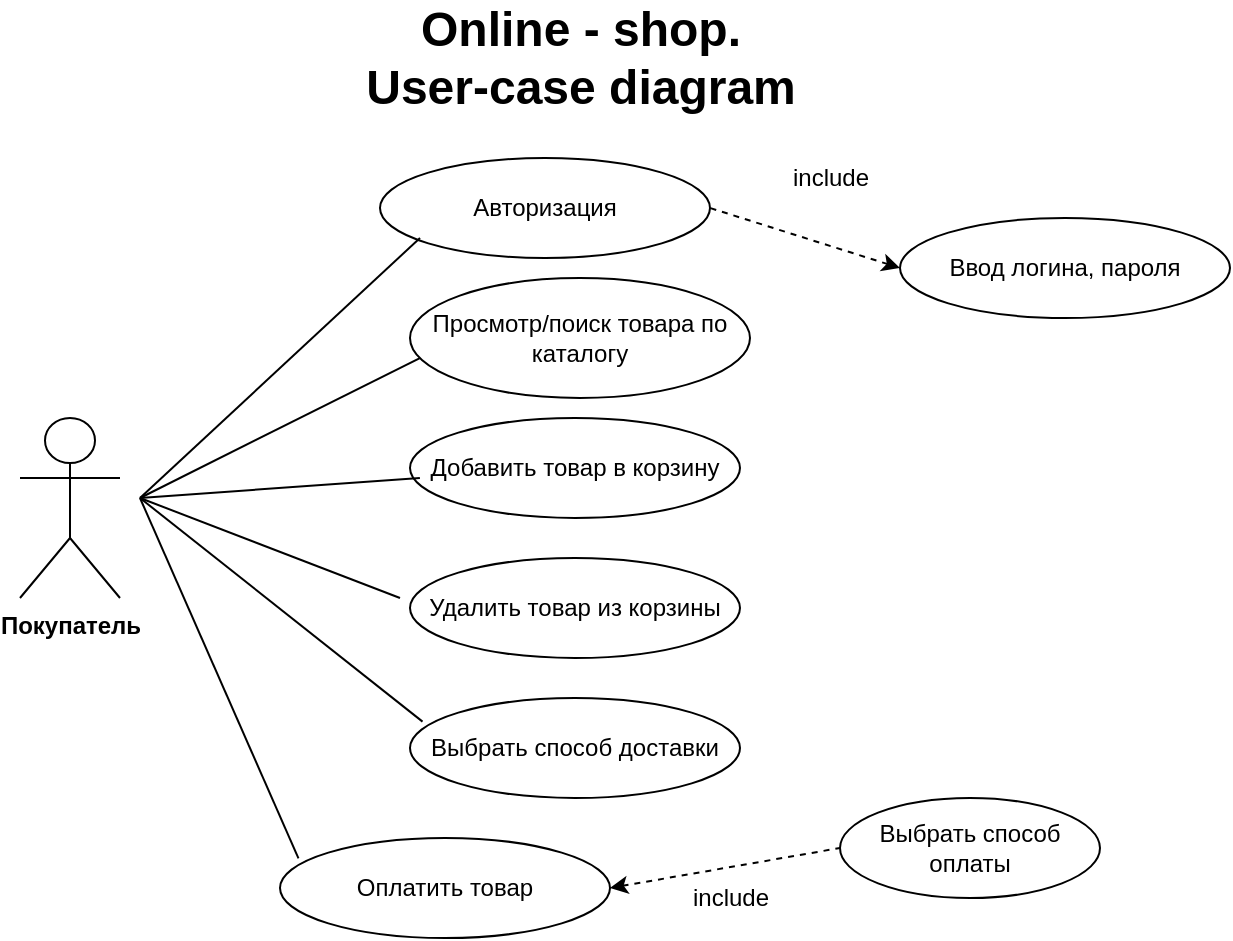 <mxfile version="14.2.9" type="device"><diagram id="KekHy-ESVxo_3wmigrli" name="Page-1"><mxGraphModel dx="1038" dy="548" grid="1" gridSize="10" guides="1" tooltips="1" connect="1" arrows="1" fold="1" page="1" pageScale="1" pageWidth="827" pageHeight="1169" math="0" shadow="0"><root><mxCell id="0"/><mxCell id="1" parent="0"/><mxCell id="4MOXD-LMpZj-gdVEgnC6-1" value="&lt;b&gt;Покупатель&lt;/b&gt;" style="shape=umlActor;verticalLabelPosition=bottom;verticalAlign=top;html=1;outlineConnect=0;" parent="1" vertex="1"><mxGeometry x="40" y="210" width="50" height="90" as="geometry"/></mxCell><mxCell id="4MOXD-LMpZj-gdVEgnC6-2" value="Просмотр/поиск товара по каталогу" style="ellipse;whiteSpace=wrap;html=1;" parent="1" vertex="1"><mxGeometry x="235" y="140" width="170" height="60" as="geometry"/></mxCell><mxCell id="4MOXD-LMpZj-gdVEgnC6-3" value="&lt;font style=&quot;font-size: 24px&quot;&gt;&lt;b&gt;Online - shop. &lt;br&gt;User-case diagram&lt;/b&gt;&lt;/font&gt;" style="text;html=1;align=center;verticalAlign=middle;resizable=0;points=[];autosize=1;" parent="1" vertex="1"><mxGeometry x="205" y="10" width="230" height="40" as="geometry"/></mxCell><mxCell id="4MOXD-LMpZj-gdVEgnC6-4" value="Авторизация" style="ellipse;whiteSpace=wrap;html=1;" parent="1" vertex="1"><mxGeometry x="220" y="80" width="165" height="50" as="geometry"/></mxCell><mxCell id="4MOXD-LMpZj-gdVEgnC6-5" value="Добавить товар в корзину" style="ellipse;whiteSpace=wrap;html=1;" parent="1" vertex="1"><mxGeometry x="235" y="210" width="165" height="50" as="geometry"/></mxCell><mxCell id="4MOXD-LMpZj-gdVEgnC6-6" value="Оплатить товар" style="ellipse;whiteSpace=wrap;html=1;" parent="1" vertex="1"><mxGeometry x="170" y="420" width="165" height="50" as="geometry"/></mxCell><mxCell id="4MOXD-LMpZj-gdVEgnC6-7" value="Выбрать способ доставки" style="ellipse;whiteSpace=wrap;html=1;" parent="1" vertex="1"><mxGeometry x="235" y="350" width="165" height="50" as="geometry"/></mxCell><mxCell id="4MOXD-LMpZj-gdVEgnC6-8" value="Ввод логина, пароля" style="ellipse;whiteSpace=wrap;html=1;" parent="1" vertex="1"><mxGeometry x="480" y="110" width="165" height="50" as="geometry"/></mxCell><mxCell id="4MOXD-LMpZj-gdVEgnC6-9" value="Удалить товар из корзины" style="ellipse;whiteSpace=wrap;html=1;" parent="1" vertex="1"><mxGeometry x="235" y="280" width="165" height="50" as="geometry"/></mxCell><mxCell id="8pgV-xdO4cz8w9bNUJ5H-8" value="" style="endArrow=none;html=1;" edge="1" parent="1"><mxGeometry width="50" height="50" relative="1" as="geometry"><mxPoint x="100" y="250" as="sourcePoint"/><mxPoint x="240" y="120" as="targetPoint"/></mxGeometry></mxCell><mxCell id="8pgV-xdO4cz8w9bNUJ5H-9" value="" style="endArrow=none;html=1;entryX=0.029;entryY=0.667;entryDx=0;entryDy=0;entryPerimeter=0;" edge="1" parent="1" target="4MOXD-LMpZj-gdVEgnC6-2"><mxGeometry width="50" height="50" relative="1" as="geometry"><mxPoint x="100" y="250" as="sourcePoint"/><mxPoint x="230" y="180" as="targetPoint"/></mxGeometry></mxCell><mxCell id="8pgV-xdO4cz8w9bNUJ5H-10" value="" style="endArrow=none;html=1;entryX=0.03;entryY=0.6;entryDx=0;entryDy=0;entryPerimeter=0;" edge="1" parent="1" target="4MOXD-LMpZj-gdVEgnC6-5"><mxGeometry width="50" height="50" relative="1" as="geometry"><mxPoint x="100" y="250" as="sourcePoint"/><mxPoint x="230" y="240" as="targetPoint"/></mxGeometry></mxCell><mxCell id="8pgV-xdO4cz8w9bNUJ5H-11" value="" style="endArrow=none;html=1;" edge="1" parent="1"><mxGeometry width="50" height="50" relative="1" as="geometry"><mxPoint x="100" y="250" as="sourcePoint"/><mxPoint x="230" y="300" as="targetPoint"/><Array as="points"/></mxGeometry></mxCell><mxCell id="8pgV-xdO4cz8w9bNUJ5H-12" value="" style="endArrow=none;html=1;entryX=0.038;entryY=0.236;entryDx=0;entryDy=0;entryPerimeter=0;" edge="1" parent="1" target="4MOXD-LMpZj-gdVEgnC6-7"><mxGeometry width="50" height="50" relative="1" as="geometry"><mxPoint x="100" y="250" as="sourcePoint"/><mxPoint x="230" y="360" as="targetPoint"/></mxGeometry></mxCell><mxCell id="8pgV-xdO4cz8w9bNUJ5H-13" value="" style="endArrow=none;html=1;exitX=0.056;exitY=0.204;exitDx=0;exitDy=0;exitPerimeter=0;" edge="1" parent="1" source="4MOXD-LMpZj-gdVEgnC6-6"><mxGeometry width="50" height="50" relative="1" as="geometry"><mxPoint x="120" y="420" as="sourcePoint"/><mxPoint x="100" y="250" as="targetPoint"/></mxGeometry></mxCell><mxCell id="8pgV-xdO4cz8w9bNUJ5H-16" value="" style="endArrow=none;dashed=1;html=1;startArrow=classic;startFill=1;entryX=1;entryY=0.5;entryDx=0;entryDy=0;exitX=0;exitY=0.5;exitDx=0;exitDy=0;" edge="1" parent="1" source="4MOXD-LMpZj-gdVEgnC6-8" target="4MOXD-LMpZj-gdVEgnC6-4"><mxGeometry width="50" height="50" relative="1" as="geometry"><mxPoint x="520" y="230" as="sourcePoint"/><mxPoint x="570" y="180" as="targetPoint"/></mxGeometry></mxCell><mxCell id="8pgV-xdO4cz8w9bNUJ5H-17" value="include" style="text;html=1;align=center;verticalAlign=middle;resizable=0;points=[];autosize=1;" vertex="1" parent="1"><mxGeometry x="420" y="80" width="50" height="20" as="geometry"/></mxCell><mxCell id="8pgV-xdO4cz8w9bNUJ5H-18" value="Выбрать способ оплаты" style="ellipse;whiteSpace=wrap;html=1;" vertex="1" parent="1"><mxGeometry x="450" y="400" width="130" height="50" as="geometry"/></mxCell><mxCell id="8pgV-xdO4cz8w9bNUJ5H-19" value="" style="endArrow=none;dashed=1;html=1;entryX=0;entryY=0.5;entryDx=0;entryDy=0;startArrow=classic;startFill=1;exitX=1;exitY=0.5;exitDx=0;exitDy=0;" edge="1" parent="1" source="4MOXD-LMpZj-gdVEgnC6-6" target="8pgV-xdO4cz8w9bNUJ5H-18"><mxGeometry width="50" height="50" relative="1" as="geometry"><mxPoint x="345" y="440" as="sourcePoint"/><mxPoint x="395" y="390" as="targetPoint"/></mxGeometry></mxCell><mxCell id="8pgV-xdO4cz8w9bNUJ5H-20" value="include" style="text;html=1;align=center;verticalAlign=middle;resizable=0;points=[];autosize=1;" vertex="1" parent="1"><mxGeometry x="370" y="440" width="50" height="20" as="geometry"/></mxCell></root></mxGraphModel></diagram></mxfile>